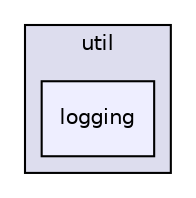digraph "/home/travis/build/hypro/hypro/src/hypro/util/logging" {
  compound=true
  node [ fontsize="10", fontname="Helvetica"];
  edge [ labelfontsize="10", labelfontname="Helvetica"];
  subgraph clusterdir_879d833e0dfbe8f31a5e860bb94efb50 {
    graph [ bgcolor="#ddddee", pencolor="black", label="util" fontname="Helvetica", fontsize="10", URL="dir_879d833e0dfbe8f31a5e860bb94efb50.html"]
  dir_e44977c2db40c89968aef6d4236fe8a8 [shape=box, label="logging", style="filled", fillcolor="#eeeeff", pencolor="black", URL="dir_e44977c2db40c89968aef6d4236fe8a8.html"];
  }
}
